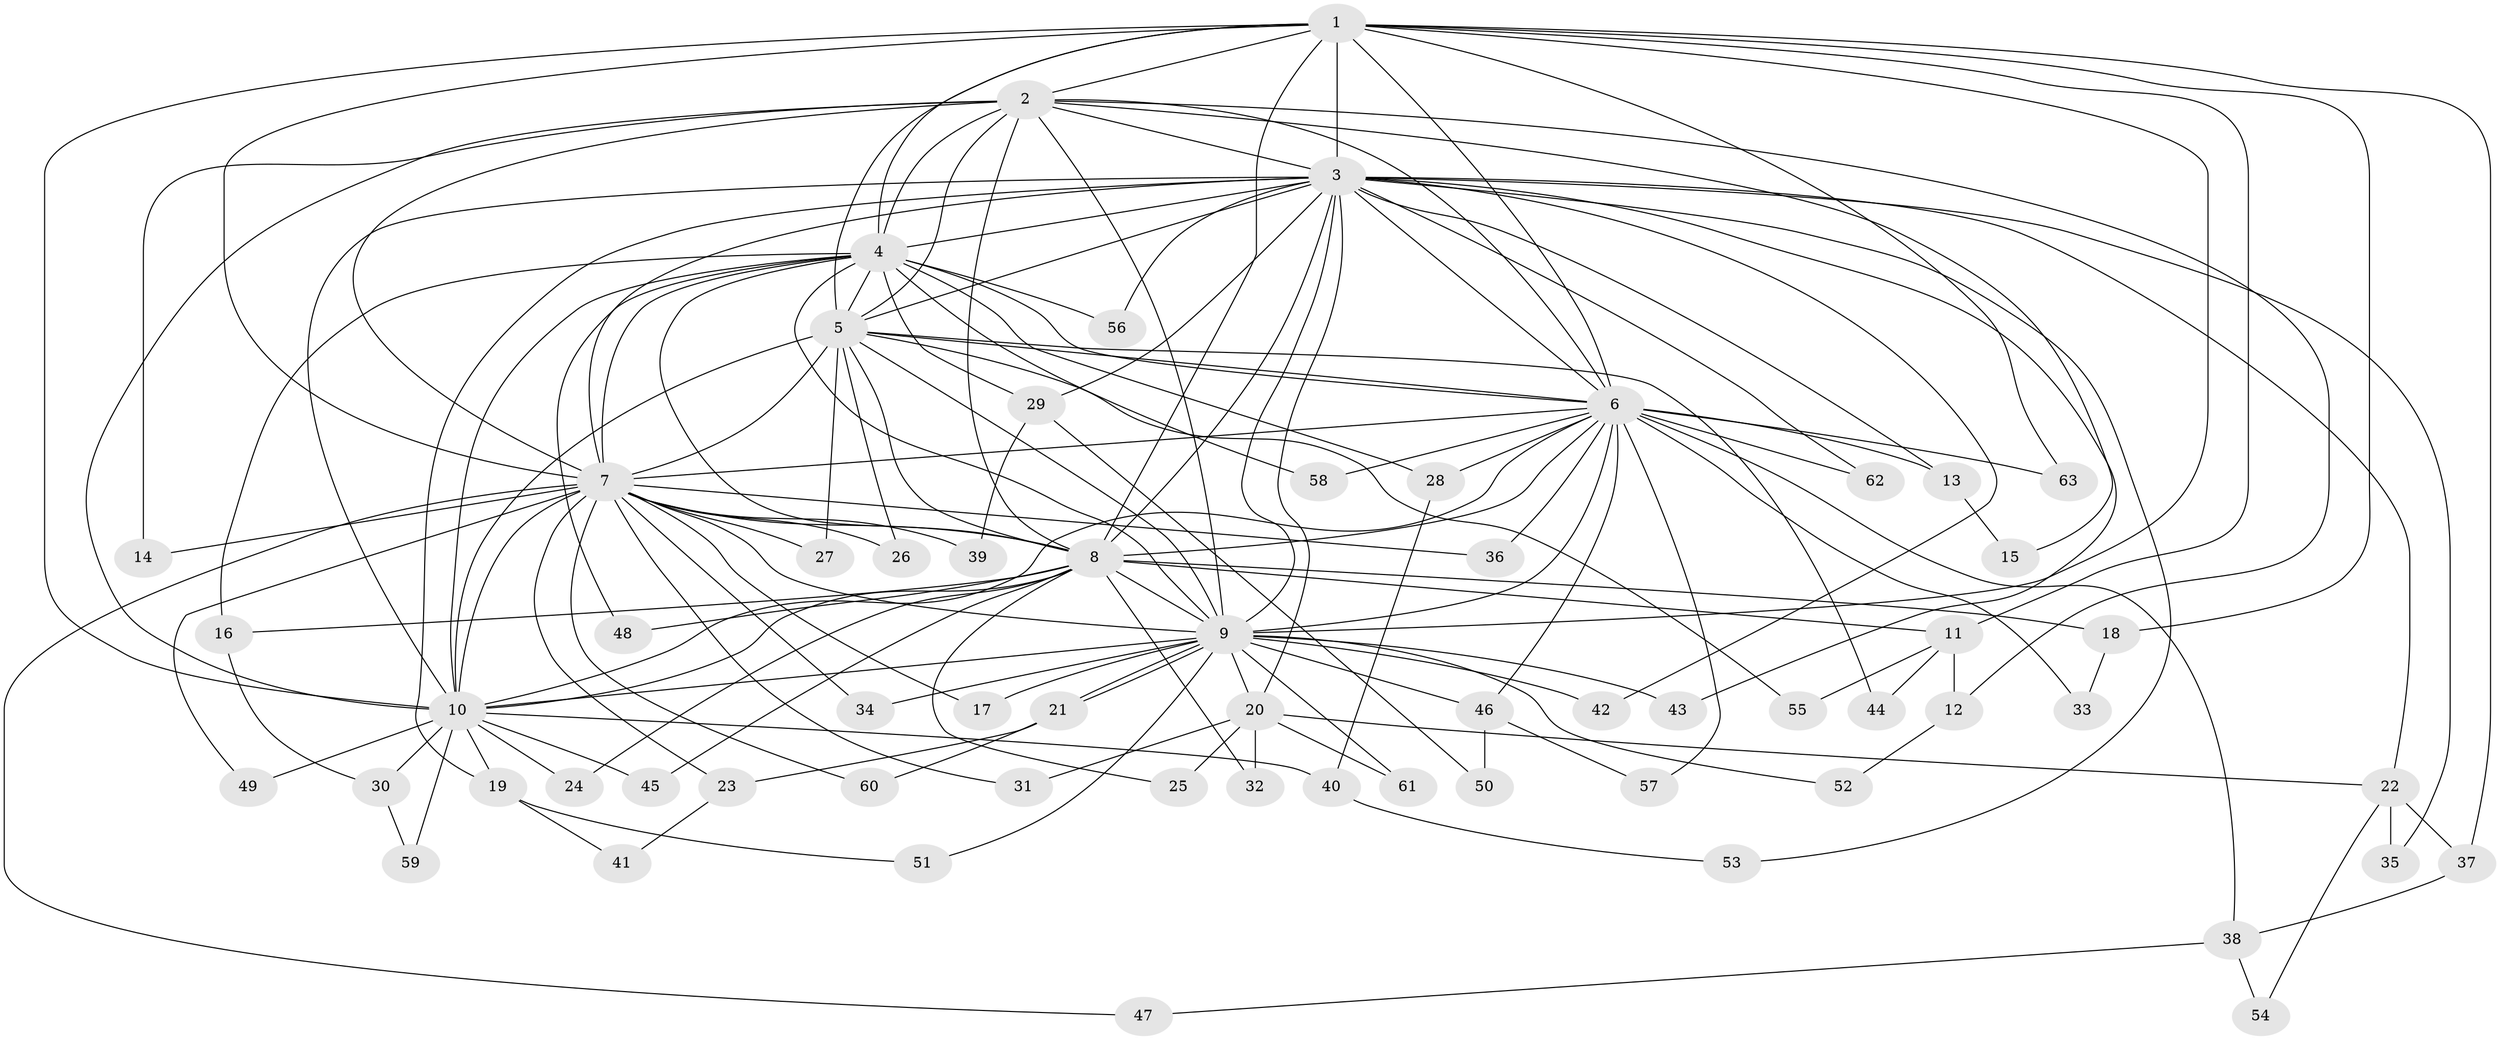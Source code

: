 // Generated by graph-tools (version 1.1) at 2025/34/03/09/25 02:34:50]
// undirected, 63 vertices, 151 edges
graph export_dot {
graph [start="1"]
  node [color=gray90,style=filled];
  1;
  2;
  3;
  4;
  5;
  6;
  7;
  8;
  9;
  10;
  11;
  12;
  13;
  14;
  15;
  16;
  17;
  18;
  19;
  20;
  21;
  22;
  23;
  24;
  25;
  26;
  27;
  28;
  29;
  30;
  31;
  32;
  33;
  34;
  35;
  36;
  37;
  38;
  39;
  40;
  41;
  42;
  43;
  44;
  45;
  46;
  47;
  48;
  49;
  50;
  51;
  52;
  53;
  54;
  55;
  56;
  57;
  58;
  59;
  60;
  61;
  62;
  63;
  1 -- 2;
  1 -- 3;
  1 -- 4;
  1 -- 5;
  1 -- 6;
  1 -- 7;
  1 -- 8;
  1 -- 9;
  1 -- 10;
  1 -- 11;
  1 -- 18;
  1 -- 37;
  1 -- 63;
  2 -- 3;
  2 -- 4;
  2 -- 5;
  2 -- 6;
  2 -- 7;
  2 -- 8;
  2 -- 9;
  2 -- 10;
  2 -- 12;
  2 -- 14;
  2 -- 15;
  3 -- 4;
  3 -- 5;
  3 -- 6;
  3 -- 7;
  3 -- 8;
  3 -- 9;
  3 -- 10;
  3 -- 13;
  3 -- 19;
  3 -- 20;
  3 -- 22;
  3 -- 29;
  3 -- 35;
  3 -- 42;
  3 -- 43;
  3 -- 53;
  3 -- 56;
  3 -- 62;
  4 -- 5;
  4 -- 6;
  4 -- 7;
  4 -- 8;
  4 -- 9;
  4 -- 10;
  4 -- 16;
  4 -- 28;
  4 -- 29;
  4 -- 48;
  4 -- 56;
  4 -- 58;
  5 -- 6;
  5 -- 7;
  5 -- 8;
  5 -- 9;
  5 -- 10;
  5 -- 26;
  5 -- 27;
  5 -- 44;
  5 -- 55;
  6 -- 7;
  6 -- 8;
  6 -- 9;
  6 -- 10;
  6 -- 13;
  6 -- 28;
  6 -- 33;
  6 -- 36;
  6 -- 38;
  6 -- 46;
  6 -- 57;
  6 -- 58;
  6 -- 62;
  6 -- 63;
  7 -- 8;
  7 -- 9;
  7 -- 10;
  7 -- 14;
  7 -- 17;
  7 -- 23;
  7 -- 26;
  7 -- 27;
  7 -- 31;
  7 -- 34;
  7 -- 36;
  7 -- 39;
  7 -- 47;
  7 -- 49;
  7 -- 60;
  8 -- 9;
  8 -- 10;
  8 -- 11;
  8 -- 16;
  8 -- 18;
  8 -- 24;
  8 -- 25;
  8 -- 32;
  8 -- 45;
  8 -- 48;
  9 -- 10;
  9 -- 17;
  9 -- 20;
  9 -- 21;
  9 -- 21;
  9 -- 34;
  9 -- 42;
  9 -- 43;
  9 -- 46;
  9 -- 51;
  9 -- 52;
  9 -- 61;
  10 -- 19;
  10 -- 24;
  10 -- 30;
  10 -- 40;
  10 -- 45;
  10 -- 49;
  10 -- 59;
  11 -- 12;
  11 -- 44;
  11 -- 55;
  12 -- 52;
  13 -- 15;
  16 -- 30;
  18 -- 33;
  19 -- 41;
  19 -- 51;
  20 -- 22;
  20 -- 25;
  20 -- 31;
  20 -- 32;
  20 -- 61;
  21 -- 23;
  21 -- 60;
  22 -- 35;
  22 -- 37;
  22 -- 54;
  23 -- 41;
  28 -- 40;
  29 -- 39;
  29 -- 50;
  30 -- 59;
  37 -- 38;
  38 -- 47;
  38 -- 54;
  40 -- 53;
  46 -- 50;
  46 -- 57;
}
